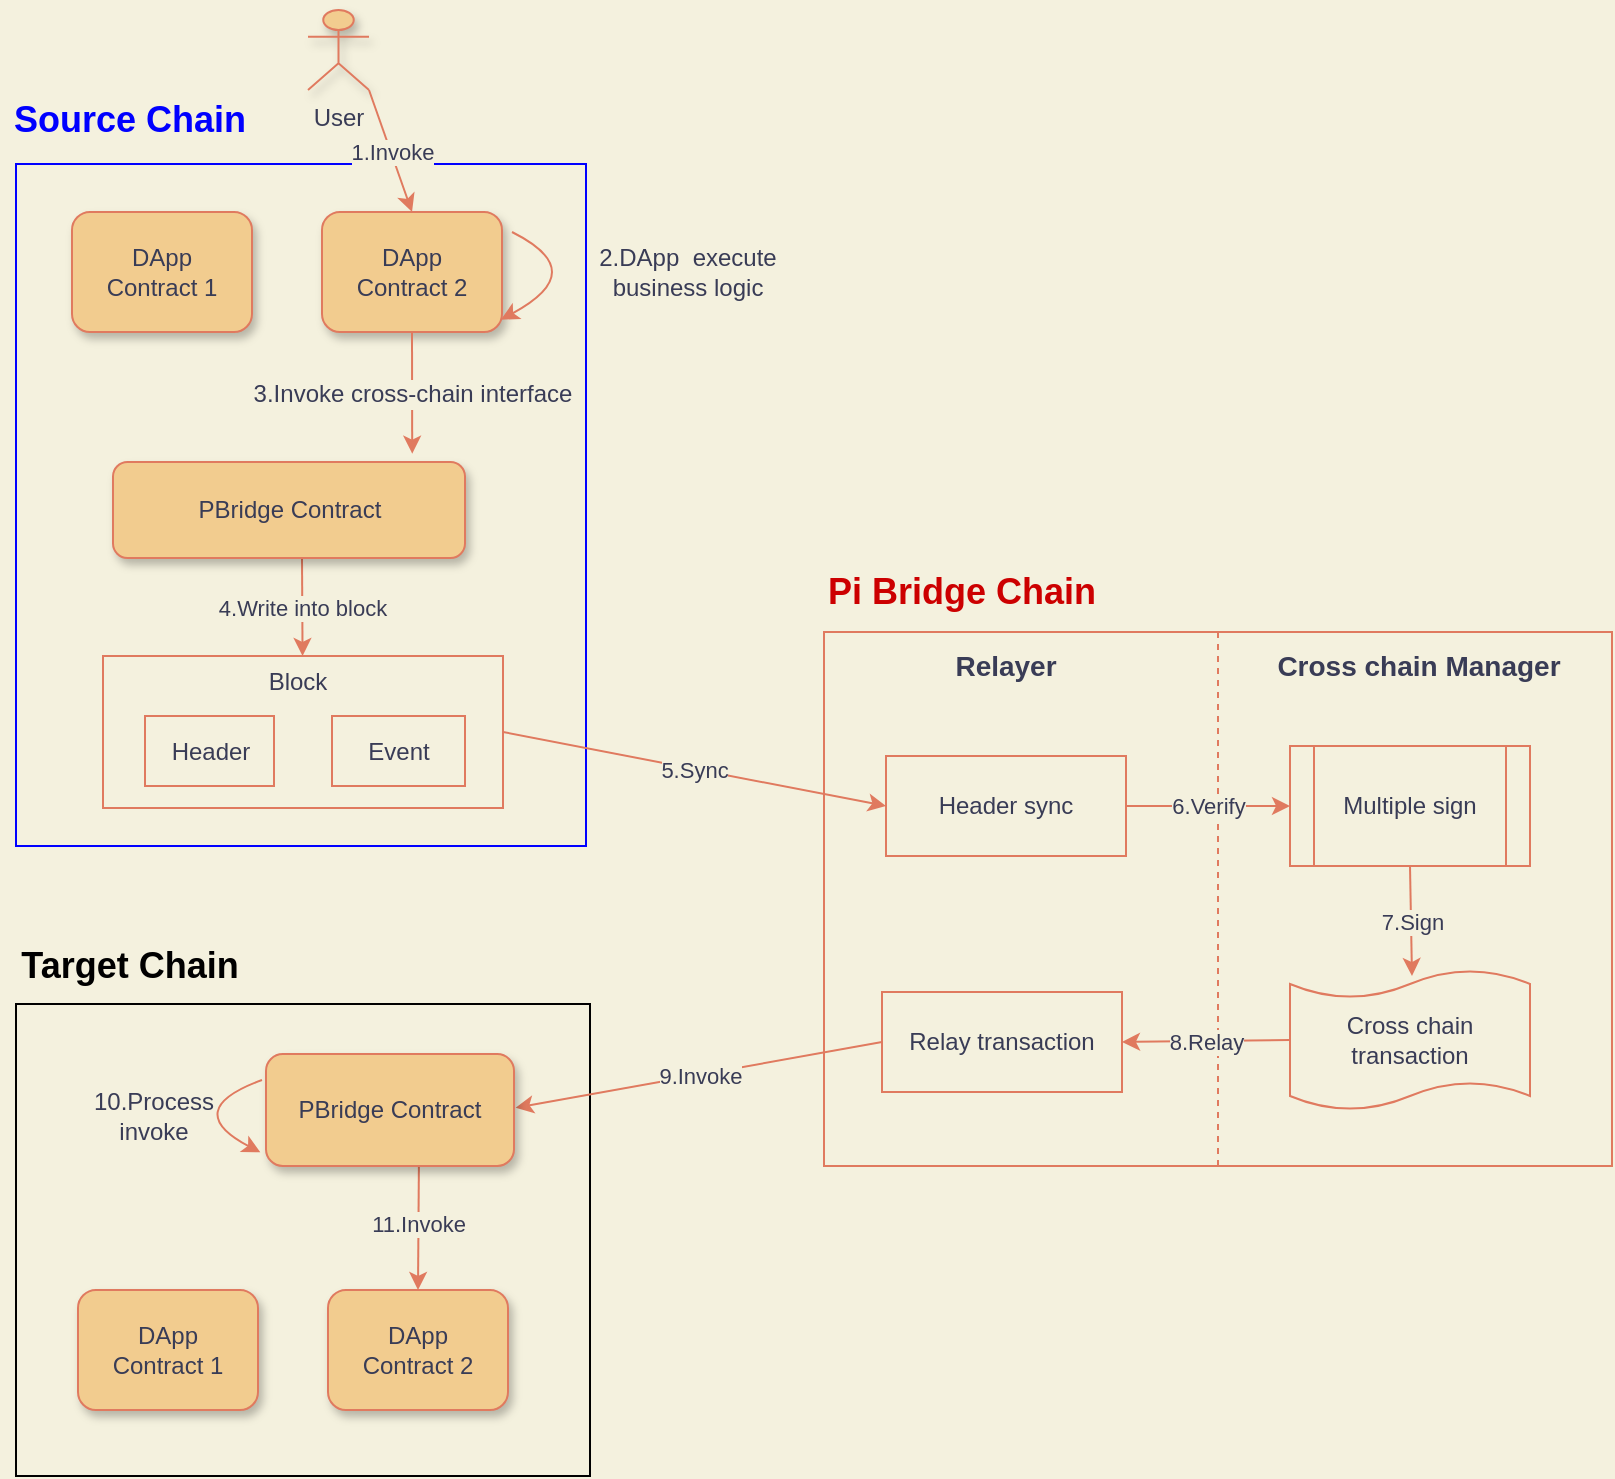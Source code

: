 <mxfile>
    <diagram id="q19QjiLQmJxZzZlygDyh" name="第 1 页">
        <mxGraphModel dx="733" dy="567" grid="0" gridSize="10" guides="1" tooltips="1" connect="1" arrows="1" fold="1" page="1" pageScale="1" pageWidth="1169" pageHeight="827" background="#F4F1DE" math="0" shadow="0">
            <root>
                <mxCell id="0"/>
                <mxCell id="1" parent="0"/>
                <mxCell id="24" value="" style="rounded=0;whiteSpace=wrap;html=1;shadow=0;strokeColor=#0000FF;fillColor=none;fontColor=#393C56;" vertex="1" parent="1">
                    <mxGeometry x="68" y="104" width="285" height="341" as="geometry"/>
                </mxCell>
                <mxCell id="4" value="&lt;font style=&quot;font-size: 18px&quot; color=&quot;#0000ff&quot;&gt;&lt;b&gt;Source Chain&lt;/b&gt;&lt;/font&gt;" style="text;html=1;strokeColor=none;fillColor=none;align=center;verticalAlign=middle;whiteSpace=wrap;rounded=0;shadow=1;fontColor=#393C56;" vertex="1" parent="1">
                    <mxGeometry x="64" y="72" width="122" height="20" as="geometry"/>
                </mxCell>
                <mxCell id="9" value="User" style="shape=umlActor;verticalLabelPosition=bottom;verticalAlign=top;html=1;outlineConnect=0;shadow=1;strokeColor=#E07A5F;fillColor=#F2CC8F;fontColor=#393C56;" vertex="1" parent="1">
                    <mxGeometry x="214" y="27" width="30.5" height="40" as="geometry"/>
                </mxCell>
                <mxCell id="12" value="DApp&lt;br&gt;Contract 1" style="rounded=1;whiteSpace=wrap;html=1;shadow=1;strokeColor=#E07A5F;fillColor=#F2CC8F;fontColor=#393C56;" vertex="1" parent="1">
                    <mxGeometry x="96" y="128" width="90" height="60" as="geometry"/>
                </mxCell>
                <mxCell id="14" value="DApp&lt;br&gt;Contract 2" style="rounded=1;whiteSpace=wrap;html=1;shadow=1;strokeColor=#E07A5F;fillColor=#F2CC8F;fontColor=#393C56;" vertex="1" parent="1">
                    <mxGeometry x="221" y="128" width="90" height="60" as="geometry"/>
                </mxCell>
                <mxCell id="16" value="" style="endArrow=classic;html=1;entryX=0.5;entryY=0;entryDx=0;entryDy=0;exitX=1;exitY=1;exitDx=0;exitDy=0;exitPerimeter=0;strokeColor=#E07A5F;fontColor=#393C56;labelBackgroundColor=#F4F1DE;" edge="1" parent="1" source="9" target="14">
                    <mxGeometry relative="1" as="geometry">
                        <mxPoint x="287.5" y="74" as="sourcePoint"/>
                        <mxPoint x="377.5" y="84" as="targetPoint"/>
                    </mxGeometry>
                </mxCell>
                <mxCell id="17" value="1.Invoke" style="edgeLabel;resizable=0;html=1;align=center;verticalAlign=middle;fontColor=#393C56;labelBackgroundColor=#F4F1DE;" connectable="0" vertex="1" parent="16">
                    <mxGeometry relative="1" as="geometry"/>
                </mxCell>
                <mxCell id="19" value="" style="curved=1;endArrow=classic;html=1;entryX=0.994;entryY=0.897;entryDx=0;entryDy=0;entryPerimeter=0;strokeColor=#E07A5F;fontColor=#393C56;labelBackgroundColor=#F4F1DE;" edge="1" parent="1" target="14">
                    <mxGeometry width="50" height="50" relative="1" as="geometry">
                        <mxPoint x="316" y="138" as="sourcePoint"/>
                        <mxPoint x="436" y="188" as="targetPoint"/>
                        <Array as="points">
                            <mxPoint x="336" y="148"/>
                            <mxPoint x="336" y="168"/>
                        </Array>
                    </mxGeometry>
                </mxCell>
                <mxCell id="20" value="2.DApp&amp;nbsp; execute business logic" style="text;html=1;strokeColor=none;fillColor=none;align=center;verticalAlign=middle;whiteSpace=wrap;rounded=0;shadow=1;fontColor=#393C56;" vertex="1" parent="1">
                    <mxGeometry x="349" y="148" width="110" height="20" as="geometry"/>
                </mxCell>
                <mxCell id="21" value="" style="endArrow=classic;html=1;entryX=0.85;entryY=-0.087;entryDx=0;entryDy=0;exitX=0.5;exitY=1;exitDx=0;exitDy=0;strokeColor=#E07A5F;fontColor=#393C56;labelBackgroundColor=#F4F1DE;entryPerimeter=0;" edge="1" parent="1" source="14" target="59">
                    <mxGeometry relative="1" as="geometry">
                        <mxPoint x="261.5" y="224" as="sourcePoint"/>
                        <mxPoint x="237.5" y="274" as="targetPoint"/>
                        <Array as="points"/>
                    </mxGeometry>
                </mxCell>
                <mxCell id="22" value="&lt;font style=&quot;font-size: 12px&quot;&gt;3.Invoke cross-chain interface&lt;br&gt;&lt;/font&gt;" style="edgeLabel;resizable=0;html=1;align=center;verticalAlign=middle;fontColor=#393C56;labelBackgroundColor=#F4F1DE;" connectable="0" vertex="1" parent="21">
                    <mxGeometry relative="1" as="geometry"/>
                </mxCell>
                <mxCell id="29" value="" style="rounded=0;whiteSpace=wrap;html=1;shadow=0;strokeColor=#E07A5F;fillColor=none;fontColor=#393C56;" vertex="1" parent="1">
                    <mxGeometry x="111.5" y="350" width="200" height="76" as="geometry"/>
                </mxCell>
                <mxCell id="30" value="Event" style="rounded=0;whiteSpace=wrap;html=1;shadow=0;strokeColor=#E07A5F;fillColor=none;fontColor=#393C56;" vertex="1" parent="1">
                    <mxGeometry x="226" y="380" width="66.5" height="35" as="geometry"/>
                </mxCell>
                <mxCell id="32" value="Block" style="text;html=1;strokeColor=none;fillColor=none;align=center;verticalAlign=middle;whiteSpace=wrap;rounded=0;shadow=0;fontColor=#393C56;" vertex="1" parent="1">
                    <mxGeometry x="189" y="353" width="40" height="20" as="geometry"/>
                </mxCell>
                <mxCell id="33" value="" style="endArrow=classic;html=1;strokeColor=#E07A5F;fontColor=#393C56;labelBackgroundColor=#F4F1DE;" edge="1" parent="1" target="29">
                    <mxGeometry relative="1" as="geometry">
                        <mxPoint x="211" y="301" as="sourcePoint"/>
                        <mxPoint x="277.5" y="320" as="targetPoint"/>
                    </mxGeometry>
                </mxCell>
                <mxCell id="34" value="4.Write into block" style="edgeLabel;resizable=0;html=1;align=center;verticalAlign=middle;fontColor=#393C56;labelBackgroundColor=#F4F1DE;" connectable="0" vertex="1" parent="33">
                    <mxGeometry relative="1" as="geometry"/>
                </mxCell>
                <mxCell id="35" value="" style="rounded=0;whiteSpace=wrap;html=1;shadow=0;strokeColor=#E07A5F;fillColor=none;fontColor=#393C56;" vertex="1" parent="1">
                    <mxGeometry x="472" y="338" width="394" height="267" as="geometry"/>
                </mxCell>
                <mxCell id="36" value="Header" style="rounded=0;whiteSpace=wrap;html=1;shadow=0;strokeColor=#E07A5F;fillColor=none;fontColor=#393C56;" vertex="1" parent="1">
                    <mxGeometry x="132.5" y="380" width="64.5" height="35" as="geometry"/>
                </mxCell>
                <mxCell id="39" value="Header sync" style="rounded=0;whiteSpace=wrap;html=1;shadow=0;strokeColor=#E07A5F;fillColor=none;fontColor=#393C56;" vertex="1" parent="1">
                    <mxGeometry x="503" y="400" width="120" height="50" as="geometry"/>
                </mxCell>
                <mxCell id="41" value="Multiple sign" style="shape=process;whiteSpace=wrap;html=1;backgroundOutline=1;shadow=0;strokeColor=#E07A5F;fillColor=none;fontColor=#393C56;" vertex="1" parent="1">
                    <mxGeometry x="705" y="395" width="120" height="60" as="geometry"/>
                </mxCell>
                <mxCell id="45" value="Cross chain transaction" style="shape=tape;whiteSpace=wrap;html=1;shadow=0;strokeColor=#E07A5F;fillColor=none;size=0.2;fontColor=#393C56;" vertex="1" parent="1">
                    <mxGeometry x="705" y="507" width="120" height="70" as="geometry"/>
                </mxCell>
                <mxCell id="46" value="" style="rounded=0;whiteSpace=wrap;html=1;shadow=0;strokeColor=#000000;fillColor=none;fontColor=#393C56;" vertex="1" parent="1">
                    <mxGeometry x="68" y="524" width="287" height="236" as="geometry"/>
                </mxCell>
                <mxCell id="50" value="Relay transaction" style="rounded=0;whiteSpace=wrap;html=1;shadow=0;strokeColor=#E07A5F;fillColor=none;fontColor=#393C56;" vertex="1" parent="1">
                    <mxGeometry x="501" y="518" width="120" height="50" as="geometry"/>
                </mxCell>
                <mxCell id="52" style="edgeStyle=orthogonalEdgeStyle;rounded=0;orthogonalLoop=1;jettySize=auto;html=1;exitX=0.5;exitY=1;exitDx=0;exitDy=0;strokeColor=#E07A5F;fontColor=#393C56;labelBackgroundColor=#F4F1DE;" edge="1" parent="1">
                    <mxGeometry relative="1" as="geometry">
                        <mxPoint x="211.5" y="752.0" as="sourcePoint"/>
                        <mxPoint x="211.5" y="752.0" as="targetPoint"/>
                    </mxGeometry>
                </mxCell>
                <mxCell id="54" value="DApp&lt;br&gt;Contract 1" style="rounded=1;whiteSpace=wrap;html=1;shadow=1;strokeColor=#E07A5F;fillColor=#F2CC8F;fontColor=#393C56;" vertex="1" parent="1">
                    <mxGeometry x="99" y="667" width="90" height="60" as="geometry"/>
                </mxCell>
                <mxCell id="55" value="DApp&lt;br&gt;Contract 2" style="rounded=1;whiteSpace=wrap;html=1;shadow=1;strokeColor=#E07A5F;fillColor=#F2CC8F;fontColor=#393C56;" vertex="1" parent="1">
                    <mxGeometry x="224" y="667" width="90" height="60" as="geometry"/>
                </mxCell>
                <mxCell id="56" value="" style="endArrow=classic;html=1;entryX=0.5;entryY=0;entryDx=0;entryDy=0;exitX=0.604;exitY=0.792;exitDx=0;exitDy=0;exitPerimeter=0;strokeColor=#E07A5F;fontColor=#393C56;labelBackgroundColor=#F4F1DE;" edge="1" parent="1" target="55">
                    <mxGeometry relative="1" as="geometry">
                        <mxPoint x="269.48" y="600.52" as="sourcePoint"/>
                        <mxPoint x="328.5" y="582" as="targetPoint"/>
                    </mxGeometry>
                </mxCell>
                <mxCell id="57" value="11.Invoke" style="edgeLabel;resizable=0;html=1;align=center;verticalAlign=middle;fontColor=#393C56;labelBackgroundColor=#F4F1DE;" connectable="0" vertex="1" parent="56">
                    <mxGeometry relative="1" as="geometry"/>
                </mxCell>
                <mxCell id="59" value="PBridge Contract" style="rounded=1;whiteSpace=wrap;html=1;shadow=1;strokeColor=#E07A5F;fillColor=#F2CC8F;fontColor=#393C56;" vertex="1" parent="1">
                    <mxGeometry x="116.5" y="253" width="176" height="48" as="geometry"/>
                </mxCell>
                <mxCell id="63" value="" style="endArrow=none;dashed=1;html=1;fontColor=#393C56;strokeColor=#E07A5F;fillColor=#F2CC8F;exitX=0.5;exitY=1;exitDx=0;exitDy=0;entryX=0.5;entryY=0;entryDx=0;entryDy=0;" edge="1" parent="1" source="35" target="35">
                    <mxGeometry width="50" height="50" relative="1" as="geometry">
                        <mxPoint x="639" y="399" as="sourcePoint"/>
                        <mxPoint x="689" y="349" as="targetPoint"/>
                    </mxGeometry>
                </mxCell>
                <mxCell id="64" value="&lt;font style=&quot;font-size: 14px&quot;&gt;&lt;b&gt;Relayer&lt;/b&gt;&lt;/font&gt;" style="text;html=1;strokeColor=none;fillColor=none;align=center;verticalAlign=middle;whiteSpace=wrap;rounded=0;sketch=0;fontColor=#393C56;" vertex="1" parent="1">
                    <mxGeometry x="543" y="345" width="40" height="20" as="geometry"/>
                </mxCell>
                <mxCell id="65" value="&lt;font style=&quot;font-size: 14px&quot;&gt;&lt;b&gt;Cross chain Manager&lt;/b&gt;&lt;/font&gt;" style="text;html=1;strokeColor=none;fillColor=none;align=center;verticalAlign=middle;whiteSpace=wrap;rounded=0;sketch=0;fontColor=#393C56;" vertex="1" parent="1">
                    <mxGeometry x="680" y="345" width="179" height="20" as="geometry"/>
                </mxCell>
                <mxCell id="66" value="&lt;font style=&quot;font-size: 18px&quot; color=&quot;#cc0000&quot;&gt;&lt;b&gt;Pi Bridge Chain&lt;/b&gt;&lt;/font&gt;" style="text;html=1;strokeColor=none;fillColor=none;align=center;verticalAlign=middle;whiteSpace=wrap;rounded=0;sketch=0;fontColor=#393C56;" vertex="1" parent="1">
                    <mxGeometry x="467" y="308" width="148" height="20" as="geometry"/>
                </mxCell>
                <mxCell id="70" value="" style="endArrow=classic;html=1;strokeColor=#E07A5F;fontColor=#393C56;labelBackgroundColor=#F4F1DE;exitX=1;exitY=0.5;exitDx=0;exitDy=0;entryX=0;entryY=0.5;entryDx=0;entryDy=0;" edge="1" parent="1" source="29" target="39">
                    <mxGeometry relative="1" as="geometry">
                        <mxPoint x="408" y="400.5" as="sourcePoint"/>
                        <mxPoint x="408.282" y="449.5" as="targetPoint"/>
                    </mxGeometry>
                </mxCell>
                <mxCell id="71" value="5.Sync" style="edgeLabel;resizable=0;html=1;align=center;verticalAlign=middle;fontColor=#393C56;labelBackgroundColor=#F4F1DE;" connectable="0" vertex="1" parent="70">
                    <mxGeometry relative="1" as="geometry"/>
                </mxCell>
                <mxCell id="72" value="" style="endArrow=classic;html=1;strokeColor=#E07A5F;fontColor=#393C56;labelBackgroundColor=#F4F1DE;exitX=1;exitY=0.5;exitDx=0;exitDy=0;entryX=0;entryY=0.5;entryDx=0;entryDy=0;" edge="1" parent="1" source="39" target="41">
                    <mxGeometry relative="1" as="geometry">
                        <mxPoint x="623" y="428.0" as="sourcePoint"/>
                        <mxPoint x="848.5" y="455.0" as="targetPoint"/>
                    </mxGeometry>
                </mxCell>
                <mxCell id="73" value="6.Verify" style="edgeLabel;resizable=0;html=1;align=center;verticalAlign=middle;fontColor=#393C56;labelBackgroundColor=#F4F1DE;" connectable="0" vertex="1" parent="72">
                    <mxGeometry relative="1" as="geometry"/>
                </mxCell>
                <mxCell id="74" value="" style="endArrow=classic;html=1;strokeColor=#E07A5F;fontColor=#393C56;labelBackgroundColor=#F4F1DE;exitX=0.5;exitY=1;exitDx=0;exitDy=0;" edge="1" parent="1" source="41">
                    <mxGeometry relative="1" as="geometry">
                        <mxPoint x="757" y="477.0" as="sourcePoint"/>
                        <mxPoint x="766" y="510" as="targetPoint"/>
                    </mxGeometry>
                </mxCell>
                <mxCell id="75" value="7.Sign" style="edgeLabel;resizable=0;html=1;align=center;verticalAlign=middle;fontColor=#393C56;labelBackgroundColor=#F4F1DE;" connectable="0" vertex="1" parent="74">
                    <mxGeometry relative="1" as="geometry"/>
                </mxCell>
                <mxCell id="76" value="" style="endArrow=classic;html=1;strokeColor=#E07A5F;fontColor=#393C56;labelBackgroundColor=#F4F1DE;exitX=0;exitY=0.5;exitDx=0;exitDy=0;exitPerimeter=0;entryX=1;entryY=0.5;entryDx=0;entryDy=0;" edge="1" parent="1" source="45" target="50">
                    <mxGeometry relative="1" as="geometry">
                        <mxPoint x="643.0" y="489.0" as="sourcePoint"/>
                        <mxPoint x="642" y="553" as="targetPoint"/>
                    </mxGeometry>
                </mxCell>
                <mxCell id="77" value="8.Relay" style="edgeLabel;resizable=0;html=1;align=center;verticalAlign=middle;fontColor=#393C56;labelBackgroundColor=#F4F1DE;" connectable="0" vertex="1" parent="76">
                    <mxGeometry relative="1" as="geometry"/>
                </mxCell>
                <mxCell id="78" value="" style="endArrow=classic;html=1;strokeColor=#E07A5F;fontColor=#393C56;labelBackgroundColor=#F4F1DE;exitX=0;exitY=0.5;exitDx=0;exitDy=0;entryX=1.007;entryY=0.381;entryDx=0;entryDy=0;entryPerimeter=0;" edge="1" parent="1" source="50">
                    <mxGeometry relative="1" as="geometry">
                        <mxPoint x="349" y="581" as="sourcePoint"/>
                        <mxPoint x="317.84" y="575.86" as="targetPoint"/>
                    </mxGeometry>
                </mxCell>
                <mxCell id="79" value="9.Invoke" style="edgeLabel;resizable=0;html=1;align=center;verticalAlign=middle;fontColor=#393C56;labelBackgroundColor=#F4F1DE;" connectable="0" vertex="1" parent="78">
                    <mxGeometry relative="1" as="geometry"/>
                </mxCell>
                <mxCell id="82" value="&lt;font style=&quot;font-size: 18px&quot; color=&quot;#000000&quot;&gt;&lt;b&gt;Target Chain&lt;/b&gt;&lt;/font&gt;" style="text;html=1;strokeColor=none;fillColor=none;align=center;verticalAlign=middle;whiteSpace=wrap;rounded=0;shadow=1;fontColor=#393C56;" vertex="1" parent="1">
                    <mxGeometry x="64" y="495" width="122" height="20" as="geometry"/>
                </mxCell>
                <mxCell id="83" value="" style="curved=1;endArrow=classic;html=1;fontColor=#393C56;strokeColor=#E07A5F;fillColor=#FFFFFF;exitX=0;exitY=0.25;exitDx=0;exitDy=0;entryX=-0.007;entryY=0.853;entryDx=0;entryDy=0;entryPerimeter=0;" edge="1" parent="1">
                    <mxGeometry width="50" height="50" relative="1" as="geometry">
                        <mxPoint x="191" y="562" as="sourcePoint"/>
                        <mxPoint x="190.16" y="598.18" as="targetPoint"/>
                        <Array as="points">
                            <mxPoint x="150" y="577"/>
                        </Array>
                    </mxGeometry>
                </mxCell>
                <mxCell id="84" value="10.Process invoke" style="text;html=1;strokeColor=none;fillColor=none;align=center;verticalAlign=middle;whiteSpace=wrap;rounded=0;sketch=0;fontColor=#393C56;" vertex="1" parent="1">
                    <mxGeometry x="116.5" y="570" width="40" height="20" as="geometry"/>
                </mxCell>
                <mxCell id="86" value="PBridge Contract" style="rounded=1;whiteSpace=wrap;html=1;shadow=1;strokeColor=#E07A5F;fillColor=#F2CC8F;fontColor=#393C56;" vertex="1" parent="1">
                    <mxGeometry x="193" y="549" width="124" height="56" as="geometry"/>
                </mxCell>
            </root>
        </mxGraphModel>
    </diagram>
</mxfile>